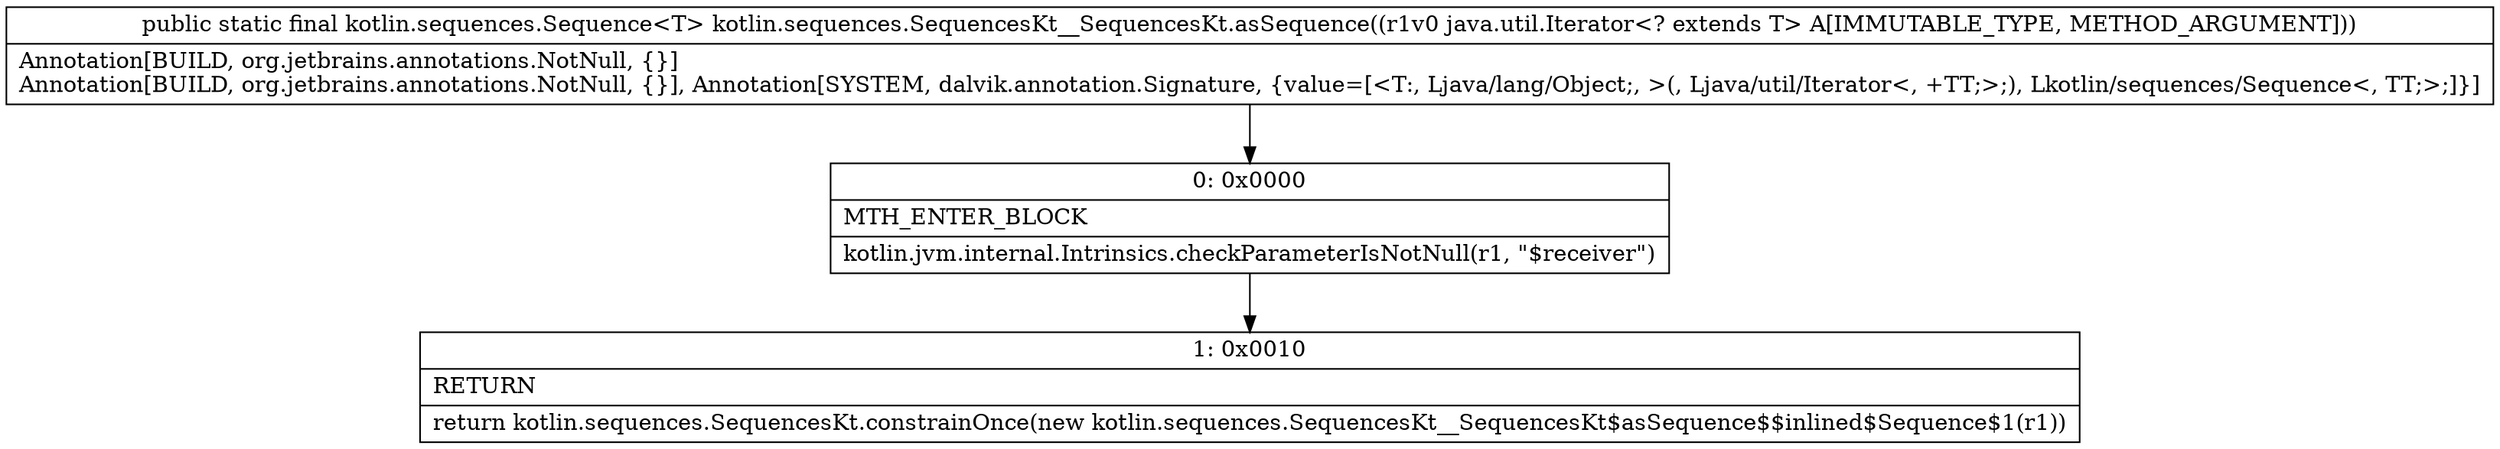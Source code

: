 digraph "CFG forkotlin.sequences.SequencesKt__SequencesKt.asSequence(Ljava\/util\/Iterator;)Lkotlin\/sequences\/Sequence;" {
Node_0 [shape=record,label="{0\:\ 0x0000|MTH_ENTER_BLOCK\l|kotlin.jvm.internal.Intrinsics.checkParameterIsNotNull(r1, \"$receiver\")\l}"];
Node_1 [shape=record,label="{1\:\ 0x0010|RETURN\l|return kotlin.sequences.SequencesKt.constrainOnce(new kotlin.sequences.SequencesKt__SequencesKt$asSequence$$inlined$Sequence$1(r1))\l}"];
MethodNode[shape=record,label="{public static final kotlin.sequences.Sequence\<T\> kotlin.sequences.SequencesKt__SequencesKt.asSequence((r1v0 java.util.Iterator\<? extends T\> A[IMMUTABLE_TYPE, METHOD_ARGUMENT]))  | Annotation[BUILD, org.jetbrains.annotations.NotNull, \{\}]\lAnnotation[BUILD, org.jetbrains.annotations.NotNull, \{\}], Annotation[SYSTEM, dalvik.annotation.Signature, \{value=[\<T:, Ljava\/lang\/Object;, \>(, Ljava\/util\/Iterator\<, +TT;\>;), Lkotlin\/sequences\/Sequence\<, TT;\>;]\}]\l}"];
MethodNode -> Node_0;
Node_0 -> Node_1;
}

